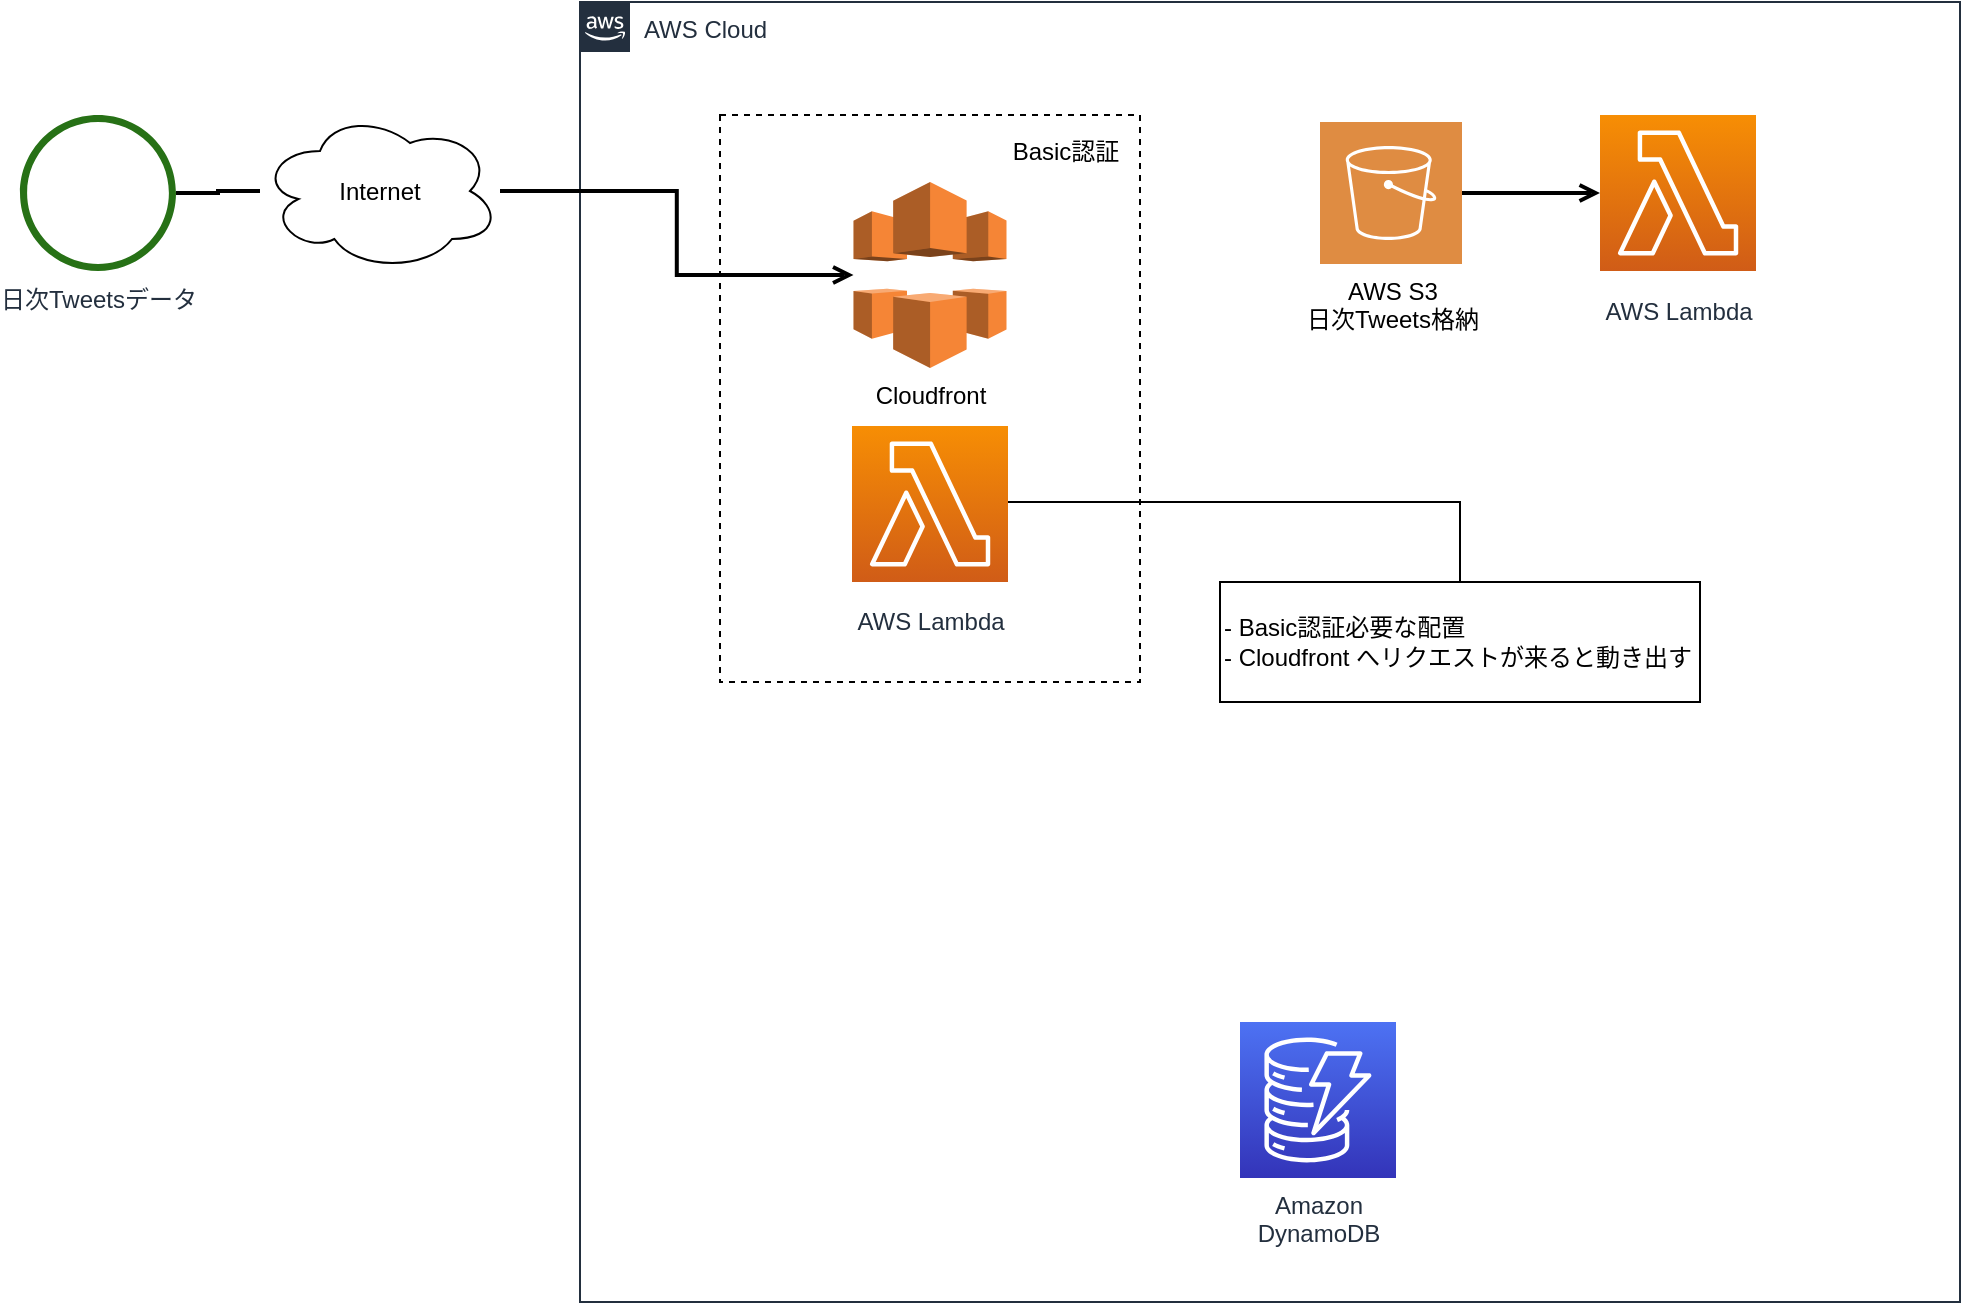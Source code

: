<mxfile version="17.1.2" type="github">
  <diagram id="Ht1M8jgEwFfnCIfOTk4-" name="Page-1">
    <mxGraphModel dx="728" dy="472" grid="1" gridSize="10" guides="1" tooltips="1" connect="1" arrows="1" fold="1" page="1" pageScale="1" pageWidth="1169" pageHeight="827" math="0" shadow="0">
      <root>
        <mxCell id="0" />
        <mxCell id="1" parent="0" />
        <mxCell id="UEzPUAAOIrF-is8g5C7q-74" value="AWS Cloud" style="points=[[0,0],[0.25,0],[0.5,0],[0.75,0],[1,0],[1,0.25],[1,0.5],[1,0.75],[1,1],[0.75,1],[0.5,1],[0.25,1],[0,1],[0,0.75],[0,0.5],[0,0.25]];outlineConnect=0;gradientColor=none;html=1;whiteSpace=wrap;fontSize=12;fontStyle=0;shape=mxgraph.aws4.group;grIcon=mxgraph.aws4.group_aws_cloud_alt;strokeColor=#232F3E;fillColor=none;verticalAlign=top;align=left;spacingLeft=30;fontColor=#232F3E;dashed=0;labelBackgroundColor=#ffffff;container=1;pointerEvents=0;collapsible=0;recursiveResize=0;" parent="1" vertex="1">
          <mxGeometry x="380" y="80" width="690" height="650" as="geometry" />
        </mxCell>
        <mxCell id="FhWRCOkDFPKALMPbTvR6-3" value="AWS S3&lt;br&gt;日次Tweets格納" style="sketch=0;pointerEvents=1;shadow=0;dashed=0;html=1;strokeColor=none;fillColor=#DF8C42;labelPosition=center;verticalLabelPosition=bottom;verticalAlign=top;align=center;outlineConnect=0;shape=mxgraph.veeam2.aws_s3;" vertex="1" parent="UEzPUAAOIrF-is8g5C7q-74">
          <mxGeometry x="370" y="60" width="71" height="71" as="geometry" />
        </mxCell>
        <mxCell id="UEzPUAAOIrF-is8g5C7q-85" value="AWS Lambda" style="outlineConnect=0;fontColor=#232F3E;gradientColor=#F78E04;gradientDirection=north;fillColor=#D05C17;strokeColor=#ffffff;dashed=0;verticalLabelPosition=bottom;verticalAlign=top;align=center;html=1;fontSize=12;fontStyle=0;aspect=fixed;shape=mxgraph.aws4.resourceIcon;resIcon=mxgraph.aws4.lambda;labelBackgroundColor=#ffffff;spacingTop=6;" parent="UEzPUAAOIrF-is8g5C7q-74" vertex="1">
          <mxGeometry x="510" y="56.5" width="78" height="78" as="geometry" />
        </mxCell>
        <mxCell id="UEzPUAAOIrF-is8g5C7q-93" style="edgeStyle=orthogonalEdgeStyle;rounded=0;orthogonalLoop=1;jettySize=auto;html=1;endArrow=open;endFill=0;strokeWidth=2;" parent="UEzPUAAOIrF-is8g5C7q-74" target="UEzPUAAOIrF-is8g5C7q-85" edge="1" source="FhWRCOkDFPKALMPbTvR6-3">
          <mxGeometry relative="1" as="geometry">
            <Array as="points" />
            <mxPoint x="532" y="308" as="sourcePoint" />
          </mxGeometry>
        </mxCell>
        <mxCell id="FhWRCOkDFPKALMPbTvR6-10" value="" style="rounded=0;whiteSpace=wrap;html=1;dashed=1;" vertex="1" parent="UEzPUAAOIrF-is8g5C7q-74">
          <mxGeometry x="70" y="56.5" width="210" height="283.5" as="geometry" />
        </mxCell>
        <mxCell id="FhWRCOkDFPKALMPbTvR6-11" value="Cloudfront" style="outlineConnect=0;dashed=0;verticalLabelPosition=bottom;verticalAlign=top;align=center;html=1;shape=mxgraph.aws3.cloudfront;fillColor=#F58536;gradientColor=none;" vertex="1" parent="UEzPUAAOIrF-is8g5C7q-74">
          <mxGeometry x="136.75" y="90" width="76.5" height="93" as="geometry" />
        </mxCell>
        <mxCell id="FhWRCOkDFPKALMPbTvR6-12" value="AWS Lambda" style="outlineConnect=0;fontColor=#232F3E;gradientColor=#F78E04;gradientDirection=north;fillColor=#D05C17;strokeColor=#ffffff;dashed=0;verticalLabelPosition=bottom;verticalAlign=top;align=center;html=1;fontSize=12;fontStyle=0;aspect=fixed;shape=mxgraph.aws4.resourceIcon;resIcon=mxgraph.aws4.lambda;labelBackgroundColor=#ffffff;spacingTop=6;" vertex="1" parent="UEzPUAAOIrF-is8g5C7q-74">
          <mxGeometry x="136" y="212" width="78" height="78" as="geometry" />
        </mxCell>
        <mxCell id="FhWRCOkDFPKALMPbTvR6-14" value="&lt;span&gt;- Basic認証必要な配置&lt;br&gt;- Cloudfront へリクエストが来ると動き出す&lt;br&gt;&lt;/span&gt;" style="whiteSpace=wrap;html=1;align=left;verticalAlign=middle;treeFolding=1;treeMoving=1;newEdgeStyle={&quot;edgeStyle&quot;:&quot;elbowEdgeStyle&quot;,&quot;startArrow&quot;:&quot;none&quot;,&quot;endArrow&quot;:&quot;none&quot;};" vertex="1" parent="UEzPUAAOIrF-is8g5C7q-74">
          <mxGeometry x="320" y="290" width="240" height="60" as="geometry" />
        </mxCell>
        <mxCell id="FhWRCOkDFPKALMPbTvR6-15" value="" style="edgeStyle=elbowEdgeStyle;elbow=vertical;startArrow=none;endArrow=none;rounded=0;" edge="1" target="FhWRCOkDFPKALMPbTvR6-14" parent="UEzPUAAOIrF-is8g5C7q-74" source="FhWRCOkDFPKALMPbTvR6-12">
          <mxGeometry relative="1" as="geometry">
            <mxPoint x="300" y="250" as="sourcePoint" />
            <Array as="points">
              <mxPoint x="440" y="250" />
            </Array>
          </mxGeometry>
        </mxCell>
        <mxCell id="FhWRCOkDFPKALMPbTvR6-17" value="Basic認証" style="text;html=1;strokeColor=none;fillColor=none;align=center;verticalAlign=middle;whiteSpace=wrap;rounded=0;" vertex="1" parent="UEzPUAAOIrF-is8g5C7q-74">
          <mxGeometry x="213.25" y="60" width="60" height="30" as="geometry" />
        </mxCell>
        <mxCell id="UEzPUAAOIrF-is8g5C7q-88" value="" style="edgeStyle=orthogonalEdgeStyle;rounded=0;orthogonalLoop=1;jettySize=auto;html=1;endArrow=open;endFill=0;strokeWidth=2;startArrow=none;entryX=0;entryY=0.5;entryDx=0;entryDy=0;entryPerimeter=0;" parent="1" source="FhWRCOkDFPKALMPbTvR6-8" target="FhWRCOkDFPKALMPbTvR6-11" edge="1">
          <mxGeometry relative="1" as="geometry">
            <mxPoint x="520" y="176" as="targetPoint" />
          </mxGeometry>
        </mxCell>
        <mxCell id="UEzPUAAOIrF-is8g5C7q-76" value="日次Tweetsデータ" style="outlineConnect=0;fontColor=#232F3E;gradientColor=none;fillColor=#277116;strokeColor=none;dashed=0;verticalLabelPosition=bottom;verticalAlign=top;align=center;html=1;fontSize=12;fontStyle=0;aspect=fixed;pointerEvents=1;shape=mxgraph.aws4.object;labelBackgroundColor=#ffffff;" parent="1" vertex="1">
          <mxGeometry x="100" y="136.5" width="78" height="78" as="geometry" />
        </mxCell>
        <mxCell id="UEzPUAAOIrF-is8g5C7q-87" value="Amazon&lt;br&gt;DynamoDB" style="outlineConnect=0;fontColor=#232F3E;gradientColor=#4D72F3;gradientDirection=north;fillColor=#3334B9;strokeColor=#ffffff;dashed=0;verticalLabelPosition=bottom;verticalAlign=top;align=center;html=1;fontSize=12;fontStyle=0;aspect=fixed;shape=mxgraph.aws4.resourceIcon;resIcon=mxgraph.aws4.dynamodb;labelBackgroundColor=#ffffff;" parent="1" vertex="1">
          <mxGeometry x="710" y="590" width="78" height="78" as="geometry" />
        </mxCell>
        <mxCell id="FhWRCOkDFPKALMPbTvR6-8" value="Internet" style="ellipse;shape=cloud;whiteSpace=wrap;html=1;" vertex="1" parent="1">
          <mxGeometry x="220" y="134.5" width="120" height="80" as="geometry" />
        </mxCell>
        <mxCell id="FhWRCOkDFPKALMPbTvR6-9" value="" style="edgeStyle=orthogonalEdgeStyle;rounded=0;orthogonalLoop=1;jettySize=auto;html=1;endArrow=none;endFill=0;strokeWidth=2;" edge="1" parent="1" source="UEzPUAAOIrF-is8g5C7q-76" target="FhWRCOkDFPKALMPbTvR6-8">
          <mxGeometry relative="1" as="geometry">
            <mxPoint x="700" y="175.5" as="targetPoint" />
            <mxPoint x="178" y="175.5" as="sourcePoint" />
          </mxGeometry>
        </mxCell>
      </root>
    </mxGraphModel>
  </diagram>
</mxfile>
